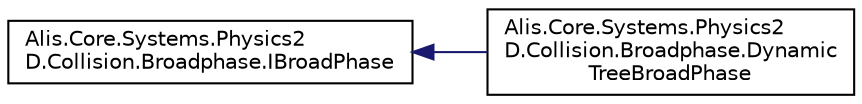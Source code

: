 digraph "Graphical Class Hierarchy"
{
 // LATEX_PDF_SIZE
  edge [fontname="Helvetica",fontsize="10",labelfontname="Helvetica",labelfontsize="10"];
  node [fontname="Helvetica",fontsize="10",shape=record];
  rankdir="LR";
  Node0 [label="Alis.Core.Systems.Physics2\lD.Collision.Broadphase.IBroadPhase",height=0.2,width=0.4,color="black", fillcolor="white", style="filled",URL="$interface_alis_1_1_core_1_1_systems_1_1_physics2_d_1_1_collision_1_1_broadphase_1_1_i_broad_phase.html",tooltip="The broad phase interface"];
  Node0 -> Node1 [dir="back",color="midnightblue",fontsize="10",style="solid",fontname="Helvetica"];
  Node1 [label="Alis.Core.Systems.Physics2\lD.Collision.Broadphase.Dynamic\lTreeBroadPhase",height=0.2,width=0.4,color="black", fillcolor="white", style="filled",URL="$class_alis_1_1_core_1_1_systems_1_1_physics2_d_1_1_collision_1_1_broadphase_1_1_dynamic_tree_broad_phase.html",tooltip="The broad-phase is used for computing pairs and performing volume queries and ray casts...."];
}
